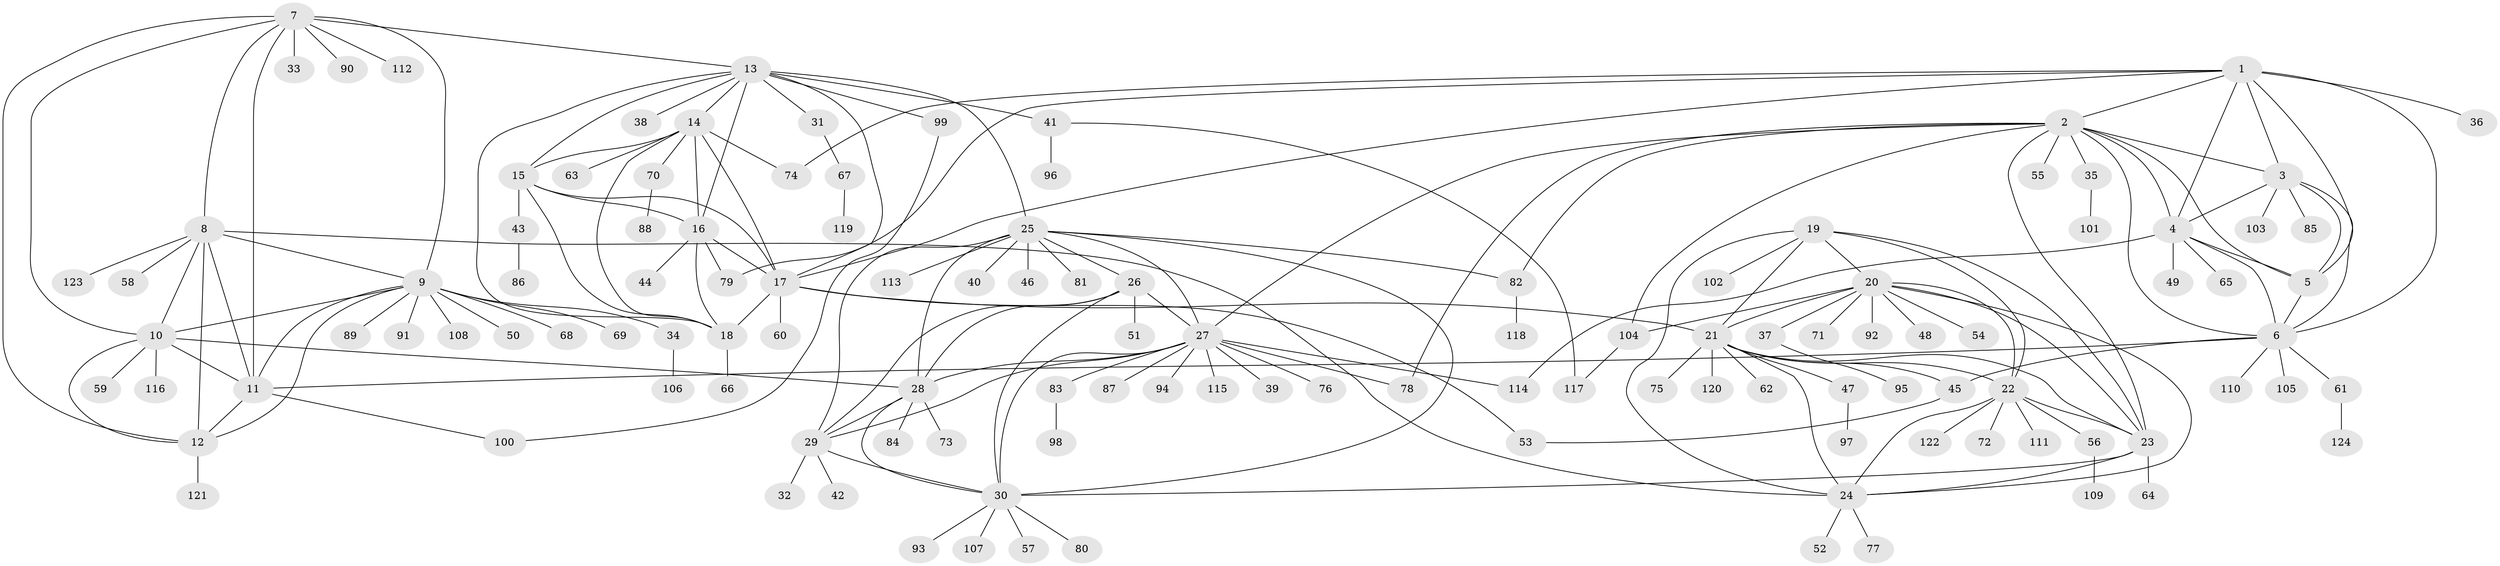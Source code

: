 // coarse degree distribution, {11: 0.05405405405405406, 3: 0.08108108108108109, 7: 0.05405405405405406, 4: 0.08108108108108109, 10: 0.02702702702702703, 5: 0.02702702702702703, 1: 0.6486486486486487, 2: 0.02702702702702703}
// Generated by graph-tools (version 1.1) at 2025/19/03/04/25 18:19:38]
// undirected, 124 vertices, 189 edges
graph export_dot {
graph [start="1"]
  node [color=gray90,style=filled];
  1;
  2;
  3;
  4;
  5;
  6;
  7;
  8;
  9;
  10;
  11;
  12;
  13;
  14;
  15;
  16;
  17;
  18;
  19;
  20;
  21;
  22;
  23;
  24;
  25;
  26;
  27;
  28;
  29;
  30;
  31;
  32;
  33;
  34;
  35;
  36;
  37;
  38;
  39;
  40;
  41;
  42;
  43;
  44;
  45;
  46;
  47;
  48;
  49;
  50;
  51;
  52;
  53;
  54;
  55;
  56;
  57;
  58;
  59;
  60;
  61;
  62;
  63;
  64;
  65;
  66;
  67;
  68;
  69;
  70;
  71;
  72;
  73;
  74;
  75;
  76;
  77;
  78;
  79;
  80;
  81;
  82;
  83;
  84;
  85;
  86;
  87;
  88;
  89;
  90;
  91;
  92;
  93;
  94;
  95;
  96;
  97;
  98;
  99;
  100;
  101;
  102;
  103;
  104;
  105;
  106;
  107;
  108;
  109;
  110;
  111;
  112;
  113;
  114;
  115;
  116;
  117;
  118;
  119;
  120;
  121;
  122;
  123;
  124;
  1 -- 2;
  1 -- 3;
  1 -- 4;
  1 -- 5;
  1 -- 6;
  1 -- 17;
  1 -- 36;
  1 -- 74;
  1 -- 79;
  2 -- 3;
  2 -- 4;
  2 -- 5;
  2 -- 6;
  2 -- 23;
  2 -- 27;
  2 -- 35;
  2 -- 55;
  2 -- 78;
  2 -- 82;
  2 -- 104;
  3 -- 4;
  3 -- 5;
  3 -- 6;
  3 -- 85;
  3 -- 103;
  4 -- 5;
  4 -- 6;
  4 -- 49;
  4 -- 65;
  4 -- 114;
  5 -- 6;
  6 -- 11;
  6 -- 45;
  6 -- 61;
  6 -- 105;
  6 -- 110;
  7 -- 8;
  7 -- 9;
  7 -- 10;
  7 -- 11;
  7 -- 12;
  7 -- 13;
  7 -- 33;
  7 -- 90;
  7 -- 112;
  8 -- 9;
  8 -- 10;
  8 -- 11;
  8 -- 12;
  8 -- 24;
  8 -- 58;
  8 -- 123;
  9 -- 10;
  9 -- 11;
  9 -- 12;
  9 -- 34;
  9 -- 50;
  9 -- 68;
  9 -- 69;
  9 -- 89;
  9 -- 91;
  9 -- 108;
  10 -- 11;
  10 -- 12;
  10 -- 28;
  10 -- 59;
  10 -- 116;
  11 -- 12;
  11 -- 100;
  12 -- 121;
  13 -- 14;
  13 -- 15;
  13 -- 16;
  13 -- 17;
  13 -- 18;
  13 -- 25;
  13 -- 31;
  13 -- 38;
  13 -- 41;
  13 -- 99;
  14 -- 15;
  14 -- 16;
  14 -- 17;
  14 -- 18;
  14 -- 63;
  14 -- 70;
  14 -- 74;
  15 -- 16;
  15 -- 17;
  15 -- 18;
  15 -- 43;
  16 -- 17;
  16 -- 18;
  16 -- 44;
  16 -- 79;
  17 -- 18;
  17 -- 21;
  17 -- 53;
  17 -- 60;
  18 -- 66;
  19 -- 20;
  19 -- 21;
  19 -- 22;
  19 -- 23;
  19 -- 24;
  19 -- 102;
  20 -- 21;
  20 -- 22;
  20 -- 23;
  20 -- 24;
  20 -- 37;
  20 -- 48;
  20 -- 54;
  20 -- 71;
  20 -- 92;
  20 -- 104;
  21 -- 22;
  21 -- 23;
  21 -- 24;
  21 -- 45;
  21 -- 47;
  21 -- 62;
  21 -- 75;
  21 -- 120;
  22 -- 23;
  22 -- 24;
  22 -- 56;
  22 -- 72;
  22 -- 111;
  22 -- 122;
  23 -- 24;
  23 -- 30;
  23 -- 64;
  24 -- 52;
  24 -- 77;
  25 -- 26;
  25 -- 27;
  25 -- 28;
  25 -- 29;
  25 -- 30;
  25 -- 40;
  25 -- 46;
  25 -- 81;
  25 -- 82;
  25 -- 113;
  26 -- 27;
  26 -- 28;
  26 -- 29;
  26 -- 30;
  26 -- 51;
  27 -- 28;
  27 -- 29;
  27 -- 30;
  27 -- 39;
  27 -- 76;
  27 -- 78;
  27 -- 83;
  27 -- 87;
  27 -- 94;
  27 -- 114;
  27 -- 115;
  28 -- 29;
  28 -- 30;
  28 -- 73;
  28 -- 84;
  29 -- 30;
  29 -- 32;
  29 -- 42;
  30 -- 57;
  30 -- 80;
  30 -- 93;
  30 -- 107;
  31 -- 67;
  34 -- 106;
  35 -- 101;
  37 -- 95;
  41 -- 96;
  41 -- 117;
  43 -- 86;
  45 -- 53;
  47 -- 97;
  56 -- 109;
  61 -- 124;
  67 -- 119;
  70 -- 88;
  82 -- 118;
  83 -- 98;
  99 -- 100;
  104 -- 117;
}
